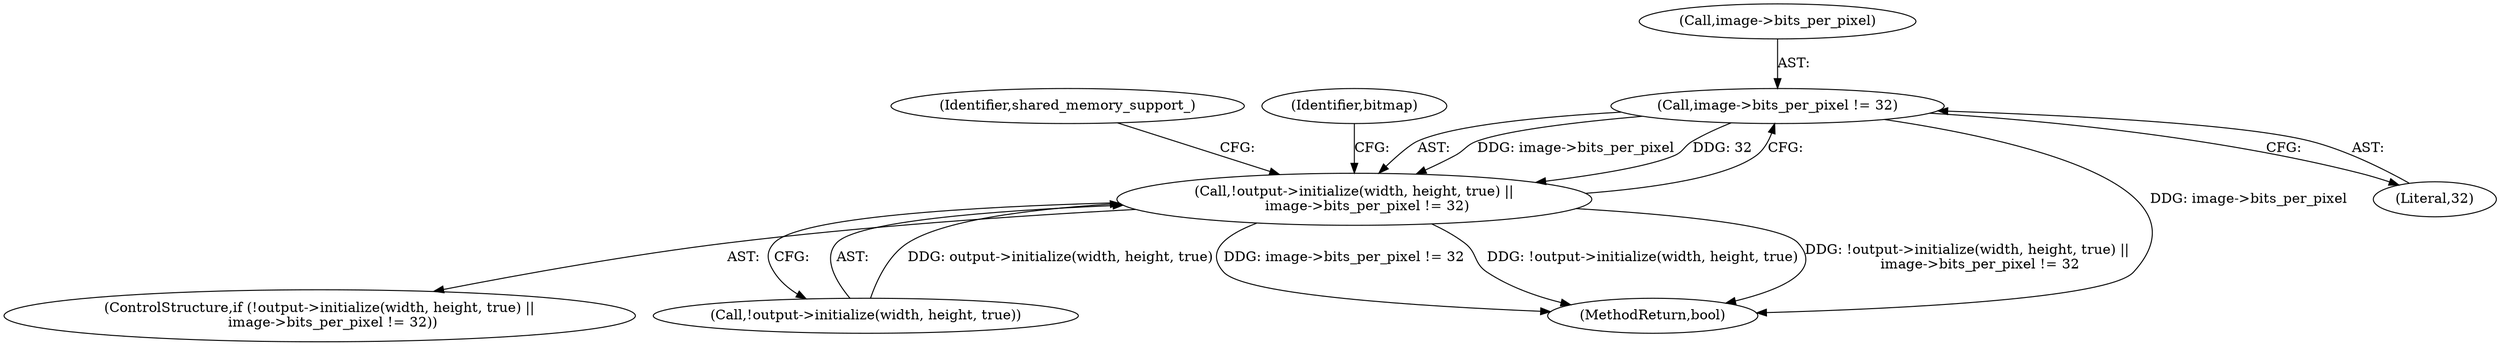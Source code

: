 digraph "0_Chrome_0bd1a6ddb5fb23dfea3e72d60e5e8df4cf5826bc@pointer" {
"1000309" [label="(Call,image->bits_per_pixel != 32)"];
"1000303" [label="(Call,!output->initialize(width, height, true) ||\n      image->bits_per_pixel != 32)"];
"1000309" [label="(Call,image->bits_per_pixel != 32)"];
"1000303" [label="(Call,!output->initialize(width, height, true) ||\n      image->bits_per_pixel != 32)"];
"1000302" [label="(ControlStructure,if (!output->initialize(width, height, true) ||\n      image->bits_per_pixel != 32))"];
"1000304" [label="(Call,!output->initialize(width, height, true))"];
"1000317" [label="(Identifier,shared_memory_support_)"];
"1000408" [label="(MethodReturn,bool)"];
"1000313" [label="(Literal,32)"];
"1000331" [label="(Identifier,bitmap)"];
"1000310" [label="(Call,image->bits_per_pixel)"];
"1000309" -> "1000303"  [label="AST: "];
"1000309" -> "1000313"  [label="CFG: "];
"1000310" -> "1000309"  [label="AST: "];
"1000313" -> "1000309"  [label="AST: "];
"1000303" -> "1000309"  [label="CFG: "];
"1000309" -> "1000408"  [label="DDG: image->bits_per_pixel"];
"1000309" -> "1000303"  [label="DDG: image->bits_per_pixel"];
"1000309" -> "1000303"  [label="DDG: 32"];
"1000303" -> "1000302"  [label="AST: "];
"1000303" -> "1000304"  [label="CFG: "];
"1000304" -> "1000303"  [label="AST: "];
"1000317" -> "1000303"  [label="CFG: "];
"1000331" -> "1000303"  [label="CFG: "];
"1000303" -> "1000408"  [label="DDG: image->bits_per_pixel != 32"];
"1000303" -> "1000408"  [label="DDG: !output->initialize(width, height, true)"];
"1000303" -> "1000408"  [label="DDG: !output->initialize(width, height, true) ||\n      image->bits_per_pixel != 32"];
"1000304" -> "1000303"  [label="DDG: output->initialize(width, height, true)"];
}
